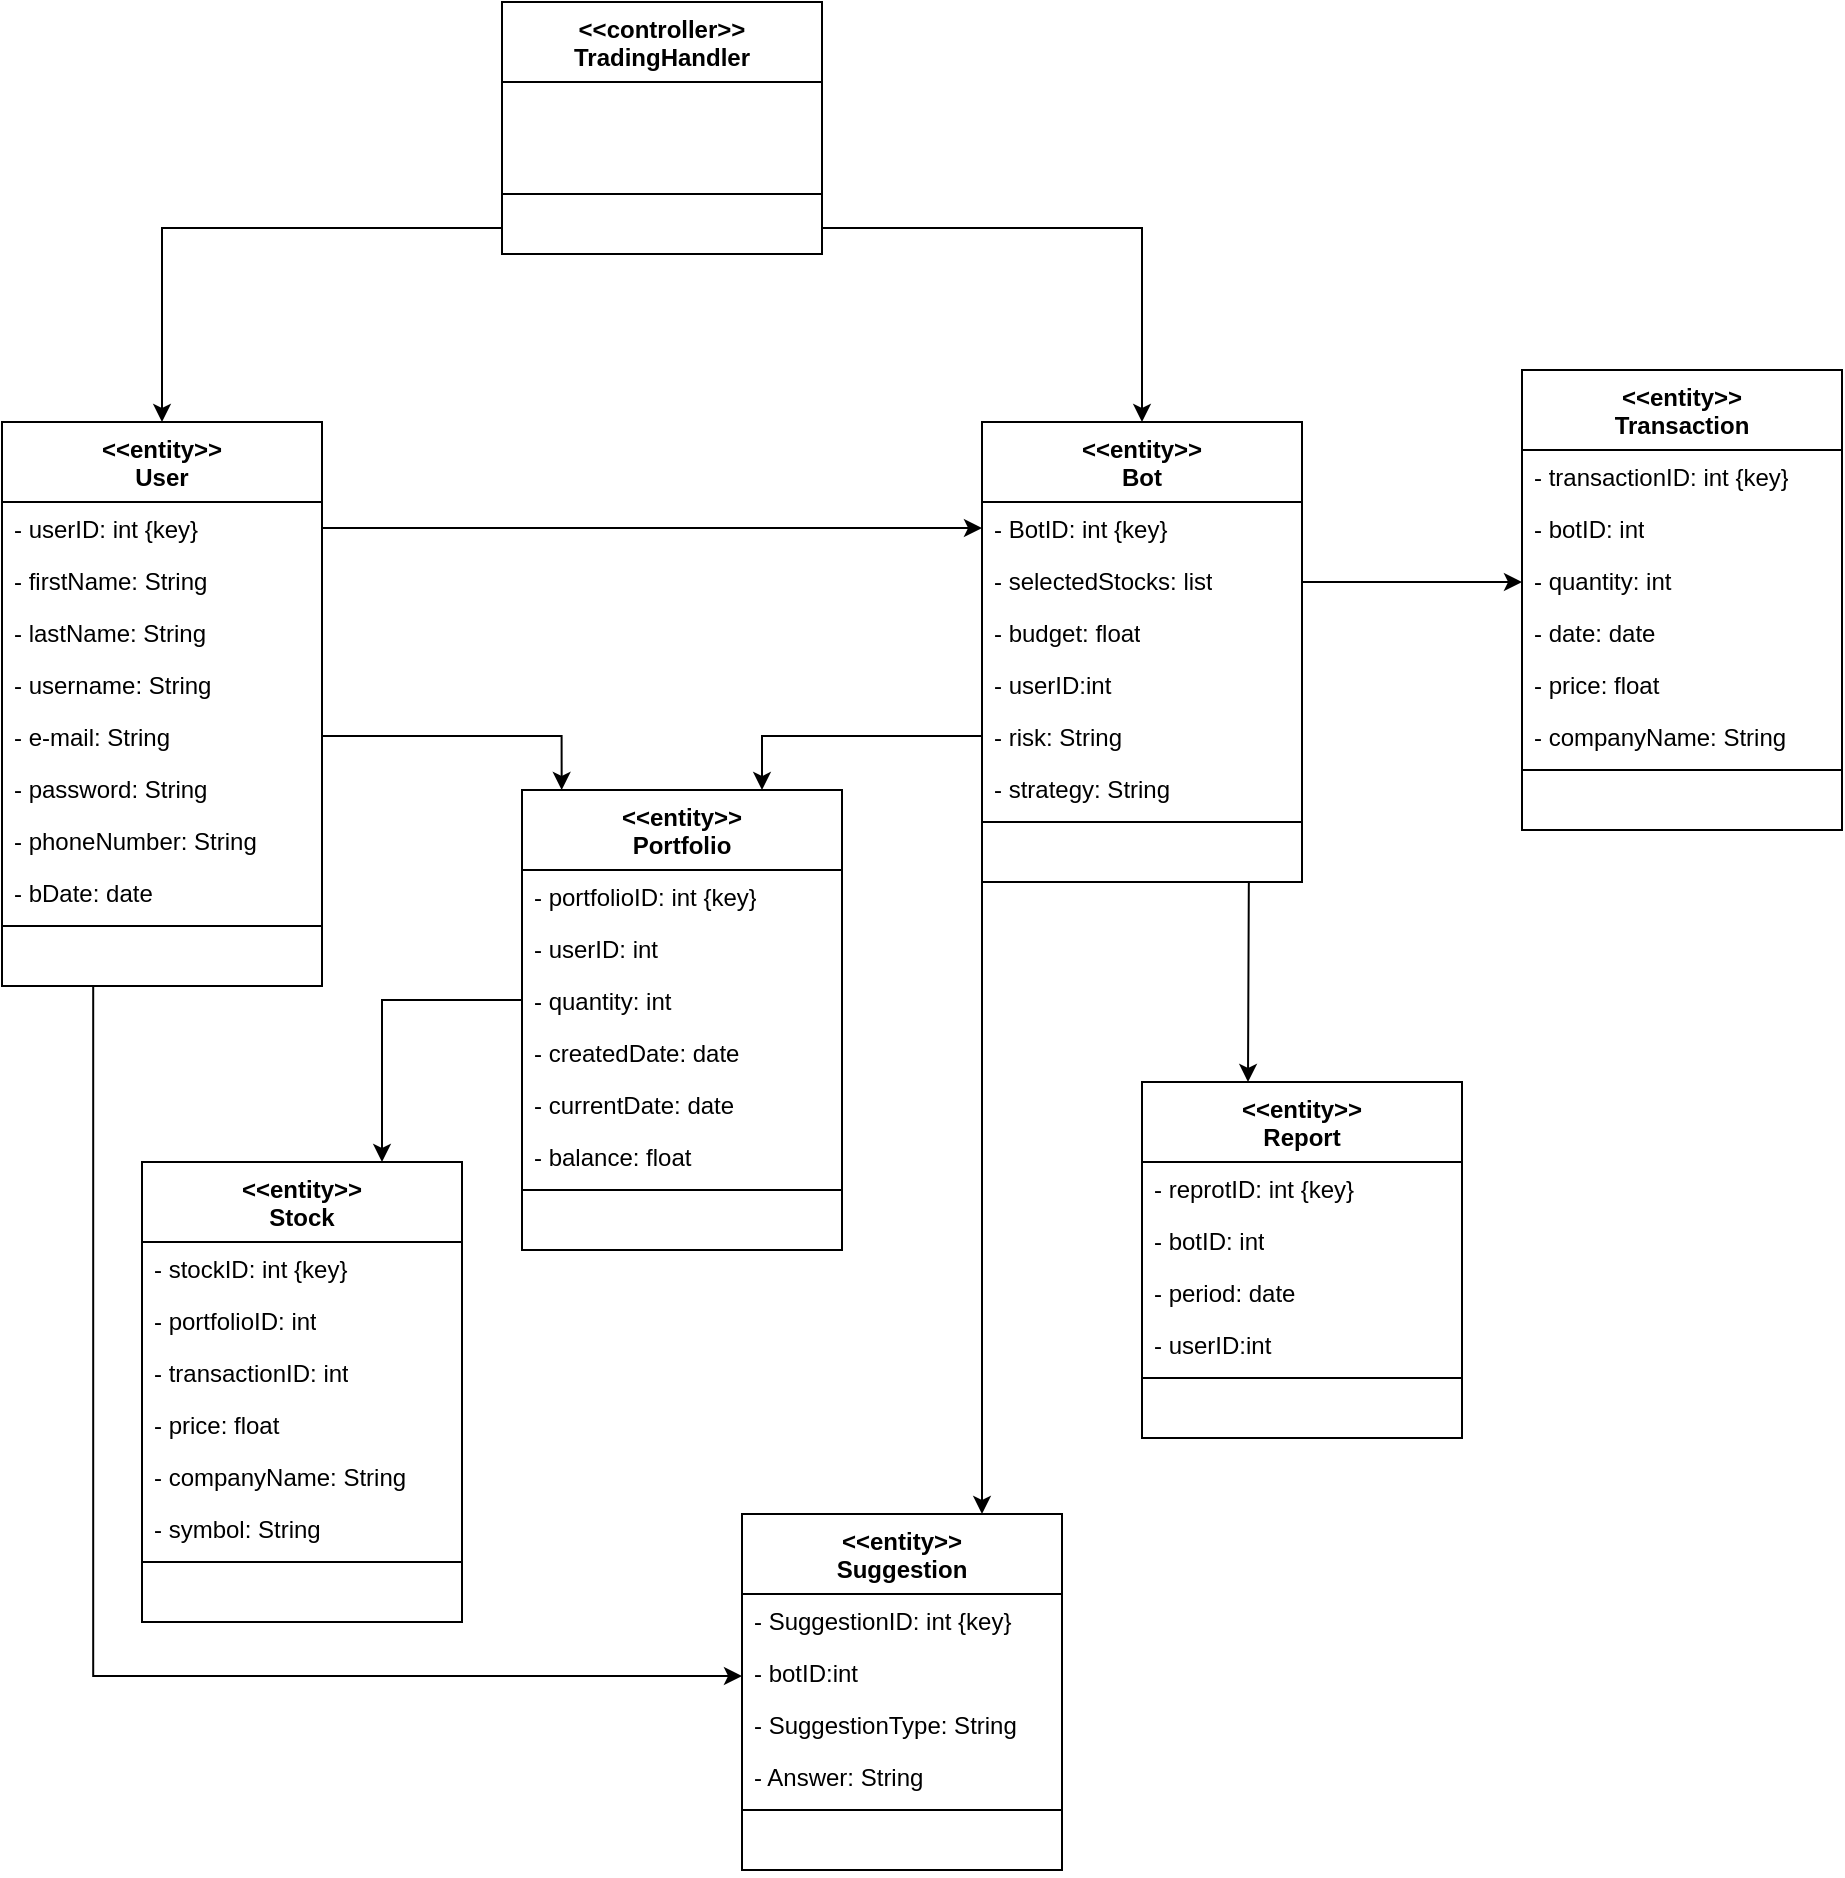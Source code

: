 <mxfile version="24.2.8" type="github">
  <diagram id="C5RBs43oDa-KdzZeNtuy" name="Page-1">
    <mxGraphModel dx="2620" dy="2114" grid="1" gridSize="10" guides="1" tooltips="1" connect="1" arrows="1" fold="1" page="1" pageScale="1" pageWidth="827" pageHeight="1169" math="0" shadow="0">
      <root>
        <mxCell id="WIyWlLk6GJQsqaUBKTNV-0" />
        <mxCell id="WIyWlLk6GJQsqaUBKTNV-1" parent="WIyWlLk6GJQsqaUBKTNV-0" />
        <mxCell id="InbIbc5irDgvsertjLfC-2" value="&lt;div&gt;&amp;lt;&amp;lt;entity&amp;gt;&amp;gt;&lt;/div&gt;&lt;div&gt;User&lt;br&gt;&lt;/div&gt;" style="swimlane;fontStyle=1;align=center;verticalAlign=top;childLayout=stackLayout;horizontal=1;startSize=40;horizontalStack=0;resizeParent=1;resizeParentMax=0;resizeLast=0;collapsible=1;marginBottom=0;whiteSpace=wrap;html=1;" parent="WIyWlLk6GJQsqaUBKTNV-1" vertex="1">
          <mxGeometry x="-250" y="-50" width="160" height="282" as="geometry" />
        </mxCell>
        <mxCell id="InbIbc5irDgvsertjLfC-3" value="- userID: int {key}" style="text;strokeColor=none;fillColor=none;align=left;verticalAlign=top;spacingLeft=4;spacingRight=4;overflow=hidden;rotatable=0;points=[[0,0.5],[1,0.5]];portConstraint=eastwest;whiteSpace=wrap;html=1;" parent="InbIbc5irDgvsertjLfC-2" vertex="1">
          <mxGeometry y="40" width="160" height="26" as="geometry" />
        </mxCell>
        <mxCell id="InbIbc5irDgvsertjLfC-19" value="- firstName: String" style="text;strokeColor=none;fillColor=none;align=left;verticalAlign=top;spacingLeft=4;spacingRight=4;overflow=hidden;rotatable=0;points=[[0,0.5],[1,0.5]];portConstraint=eastwest;whiteSpace=wrap;html=1;" parent="InbIbc5irDgvsertjLfC-2" vertex="1">
          <mxGeometry y="66" width="160" height="26" as="geometry" />
        </mxCell>
        <mxCell id="InbIbc5irDgvsertjLfC-21" value="- lastName: String" style="text;strokeColor=none;fillColor=none;align=left;verticalAlign=top;spacingLeft=4;spacingRight=4;overflow=hidden;rotatable=0;points=[[0,0.5],[1,0.5]];portConstraint=eastwest;whiteSpace=wrap;html=1;" parent="InbIbc5irDgvsertjLfC-2" vertex="1">
          <mxGeometry y="92" width="160" height="26" as="geometry" />
        </mxCell>
        <mxCell id="InbIbc5irDgvsertjLfC-22" value="- username: String" style="text;strokeColor=none;fillColor=none;align=left;verticalAlign=top;spacingLeft=4;spacingRight=4;overflow=hidden;rotatable=0;points=[[0,0.5],[1,0.5]];portConstraint=eastwest;whiteSpace=wrap;html=1;" parent="InbIbc5irDgvsertjLfC-2" vertex="1">
          <mxGeometry y="118" width="160" height="26" as="geometry" />
        </mxCell>
        <mxCell id="InbIbc5irDgvsertjLfC-23" value="- e-mail: String" style="text;strokeColor=none;fillColor=none;align=left;verticalAlign=top;spacingLeft=4;spacingRight=4;overflow=hidden;rotatable=0;points=[[0,0.5],[1,0.5]];portConstraint=eastwest;whiteSpace=wrap;html=1;" parent="InbIbc5irDgvsertjLfC-2" vertex="1">
          <mxGeometry y="144" width="160" height="26" as="geometry" />
        </mxCell>
        <mxCell id="InbIbc5irDgvsertjLfC-24" value="- password: String" style="text;strokeColor=none;fillColor=none;align=left;verticalAlign=top;spacingLeft=4;spacingRight=4;overflow=hidden;rotatable=0;points=[[0,0.5],[1,0.5]];portConstraint=eastwest;whiteSpace=wrap;html=1;" parent="InbIbc5irDgvsertjLfC-2" vertex="1">
          <mxGeometry y="170" width="160" height="26" as="geometry" />
        </mxCell>
        <mxCell id="InbIbc5irDgvsertjLfC-25" value="- phoneNumber: String" style="text;strokeColor=none;fillColor=none;align=left;verticalAlign=top;spacingLeft=4;spacingRight=4;overflow=hidden;rotatable=0;points=[[0,0.5],[1,0.5]];portConstraint=eastwest;whiteSpace=wrap;html=1;" parent="InbIbc5irDgvsertjLfC-2" vertex="1">
          <mxGeometry y="196" width="160" height="26" as="geometry" />
        </mxCell>
        <mxCell id="InbIbc5irDgvsertjLfC-26" value="- bDate: date" style="text;strokeColor=none;fillColor=none;align=left;verticalAlign=top;spacingLeft=4;spacingRight=4;overflow=hidden;rotatable=0;points=[[0,0.5],[1,0.5]];portConstraint=eastwest;whiteSpace=wrap;html=1;" parent="InbIbc5irDgvsertjLfC-2" vertex="1">
          <mxGeometry y="222" width="160" height="26" as="geometry" />
        </mxCell>
        <mxCell id="InbIbc5irDgvsertjLfC-4" value="" style="line;strokeWidth=1;fillColor=none;align=left;verticalAlign=middle;spacingTop=-1;spacingLeft=3;spacingRight=3;rotatable=0;labelPosition=right;points=[];portConstraint=eastwest;strokeColor=inherit;" parent="InbIbc5irDgvsertjLfC-2" vertex="1">
          <mxGeometry y="248" width="160" height="8" as="geometry" />
        </mxCell>
        <mxCell id="InbIbc5irDgvsertjLfC-5" value="&lt;div&gt;&amp;nbsp;&amp;nbsp;&amp;nbsp;&amp;nbsp;&amp;nbsp;&amp;nbsp;&amp;nbsp;&amp;nbsp;&amp;nbsp;&amp;nbsp;&amp;nbsp;&amp;nbsp;&amp;nbsp;&amp;nbsp;&amp;nbsp;&amp;nbsp;&amp;nbsp;&amp;nbsp;&amp;nbsp;&amp;nbsp;&amp;nbsp;&amp;nbsp;&amp;nbsp;&amp;nbsp;&amp;nbsp;&amp;nbsp;&amp;nbsp;&amp;nbsp;&amp;nbsp;&amp;nbsp;&amp;nbsp;&amp;nbsp;&amp;nbsp;&amp;nbsp;&amp;nbsp;&amp;nbsp;&amp;nbsp;&amp;nbsp;&amp;nbsp;&amp;nbsp;&amp;nbsp;&amp;nbsp;&amp;nbsp;&amp;nbsp;&amp;nbsp; &lt;br&gt;&lt;/div&gt;" style="text;strokeColor=none;fillColor=none;align=left;verticalAlign=top;spacingLeft=4;spacingRight=4;overflow=hidden;rotatable=0;points=[[0,0.5],[1,0.5]];portConstraint=eastwest;whiteSpace=wrap;html=1;" parent="InbIbc5irDgvsertjLfC-2" vertex="1">
          <mxGeometry y="256" width="160" height="26" as="geometry" />
        </mxCell>
        <mxCell id="InbIbc5irDgvsertjLfC-27" value="&lt;div&gt;&amp;lt;&amp;lt;entity&amp;gt;&amp;gt;&lt;/div&gt;&lt;div&gt;Portfolio&lt;br&gt;&lt;/div&gt;" style="swimlane;fontStyle=1;align=center;verticalAlign=top;childLayout=stackLayout;horizontal=1;startSize=40;horizontalStack=0;resizeParent=1;resizeParentMax=0;resizeLast=0;collapsible=1;marginBottom=0;whiteSpace=wrap;html=1;" parent="WIyWlLk6GJQsqaUBKTNV-1" vertex="1">
          <mxGeometry x="10" y="134" width="160" height="230" as="geometry" />
        </mxCell>
        <mxCell id="InbIbc5irDgvsertjLfC-28" value="- portfolioID: int {key}" style="text;strokeColor=none;fillColor=none;align=left;verticalAlign=top;spacingLeft=4;spacingRight=4;overflow=hidden;rotatable=0;points=[[0,0.5],[1,0.5]];portConstraint=eastwest;whiteSpace=wrap;html=1;" parent="InbIbc5irDgvsertjLfC-27" vertex="1">
          <mxGeometry y="40" width="160" height="26" as="geometry" />
        </mxCell>
        <mxCell id="InbIbc5irDgvsertjLfC-29" value="- userID: int" style="text;strokeColor=none;fillColor=none;align=left;verticalAlign=top;spacingLeft=4;spacingRight=4;overflow=hidden;rotatable=0;points=[[0,0.5],[1,0.5]];portConstraint=eastwest;whiteSpace=wrap;html=1;" parent="InbIbc5irDgvsertjLfC-27" vertex="1">
          <mxGeometry y="66" width="160" height="26" as="geometry" />
        </mxCell>
        <mxCell id="InbIbc5irDgvsertjLfC-30" value="- quantity: int" style="text;strokeColor=none;fillColor=none;align=left;verticalAlign=top;spacingLeft=4;spacingRight=4;overflow=hidden;rotatable=0;points=[[0,0.5],[1,0.5]];portConstraint=eastwest;whiteSpace=wrap;html=1;" parent="InbIbc5irDgvsertjLfC-27" vertex="1">
          <mxGeometry y="92" width="160" height="26" as="geometry" />
        </mxCell>
        <mxCell id="InbIbc5irDgvsertjLfC-31" value="- createdDate: date" style="text;strokeColor=none;fillColor=none;align=left;verticalAlign=top;spacingLeft=4;spacingRight=4;overflow=hidden;rotatable=0;points=[[0,0.5],[1,0.5]];portConstraint=eastwest;whiteSpace=wrap;html=1;" parent="InbIbc5irDgvsertjLfC-27" vertex="1">
          <mxGeometry y="118" width="160" height="26" as="geometry" />
        </mxCell>
        <mxCell id="InbIbc5irDgvsertjLfC-32" value="- currentDate: date" style="text;strokeColor=none;fillColor=none;align=left;verticalAlign=top;spacingLeft=4;spacingRight=4;overflow=hidden;rotatable=0;points=[[0,0.5],[1,0.5]];portConstraint=eastwest;whiteSpace=wrap;html=1;" parent="InbIbc5irDgvsertjLfC-27" vertex="1">
          <mxGeometry y="144" width="160" height="26" as="geometry" />
        </mxCell>
        <mxCell id="InbIbc5irDgvsertjLfC-33" value="- balance: float" style="text;strokeColor=none;fillColor=none;align=left;verticalAlign=top;spacingLeft=4;spacingRight=4;overflow=hidden;rotatable=0;points=[[0,0.5],[1,0.5]];portConstraint=eastwest;whiteSpace=wrap;html=1;" parent="InbIbc5irDgvsertjLfC-27" vertex="1">
          <mxGeometry y="170" width="160" height="26" as="geometry" />
        </mxCell>
        <mxCell id="InbIbc5irDgvsertjLfC-36" value="" style="line;strokeWidth=1;fillColor=none;align=left;verticalAlign=middle;spacingTop=-1;spacingLeft=3;spacingRight=3;rotatable=0;labelPosition=right;points=[];portConstraint=eastwest;strokeColor=inherit;" parent="InbIbc5irDgvsertjLfC-27" vertex="1">
          <mxGeometry y="196" width="160" height="8" as="geometry" />
        </mxCell>
        <mxCell id="InbIbc5irDgvsertjLfC-37" value="&lt;div&gt;&amp;nbsp;&amp;nbsp;&amp;nbsp;&amp;nbsp;&amp;nbsp;&amp;nbsp;&amp;nbsp;&amp;nbsp;&amp;nbsp;&amp;nbsp;&amp;nbsp;&amp;nbsp;&amp;nbsp;&amp;nbsp;&amp;nbsp;&amp;nbsp;&amp;nbsp;&amp;nbsp;&amp;nbsp;&amp;nbsp;&amp;nbsp;&amp;nbsp;&amp;nbsp;&amp;nbsp;&amp;nbsp;&amp;nbsp;&amp;nbsp;&amp;nbsp;&amp;nbsp;&amp;nbsp;&amp;nbsp;&amp;nbsp;&amp;nbsp;&amp;nbsp;&amp;nbsp;&amp;nbsp;&amp;nbsp;&amp;nbsp;&amp;nbsp;&amp;nbsp;&amp;nbsp;&amp;nbsp;&amp;nbsp;&amp;nbsp;&amp;nbsp; &lt;br&gt;&lt;/div&gt;" style="text;strokeColor=none;fillColor=none;align=left;verticalAlign=top;spacingLeft=4;spacingRight=4;overflow=hidden;rotatable=0;points=[[0,0.5],[1,0.5]];portConstraint=eastwest;whiteSpace=wrap;html=1;" parent="InbIbc5irDgvsertjLfC-27" vertex="1">
          <mxGeometry y="204" width="160" height="26" as="geometry" />
        </mxCell>
        <mxCell id="InbIbc5irDgvsertjLfC-48" style="edgeStyle=orthogonalEdgeStyle;rounded=0;orthogonalLoop=1;jettySize=auto;html=1;exitX=0;exitY=0.5;exitDx=0;exitDy=0;entryX=0.5;entryY=0;entryDx=0;entryDy=0;" parent="WIyWlLk6GJQsqaUBKTNV-1" source="InbIbc5irDgvsertjLfC-46" target="InbIbc5irDgvsertjLfC-2" edge="1">
          <mxGeometry relative="1" as="geometry" />
        </mxCell>
        <mxCell id="InbIbc5irDgvsertjLfC-38" value="&lt;div&gt;&amp;lt;&amp;lt;controller&amp;gt;&amp;gt;&lt;/div&gt;&lt;div&gt;TradingHandler&lt;br&gt;&lt;/div&gt;" style="swimlane;fontStyle=1;align=center;verticalAlign=top;childLayout=stackLayout;horizontal=1;startSize=40;horizontalStack=0;resizeParent=1;resizeParentMax=0;resizeLast=0;collapsible=1;marginBottom=0;whiteSpace=wrap;html=1;" parent="WIyWlLk6GJQsqaUBKTNV-1" vertex="1">
          <mxGeometry y="-260" width="160" height="126" as="geometry" />
        </mxCell>
        <mxCell id="InbIbc5irDgvsertjLfC-39" value="&amp;nbsp;&amp;nbsp;&amp;nbsp;&amp;nbsp;&amp;nbsp;&amp;nbsp;&amp;nbsp;&amp;nbsp;&amp;nbsp;&amp;nbsp;&amp;nbsp;&amp;nbsp;&amp;nbsp;&amp;nbsp;&amp;nbsp;&amp;nbsp;&amp;nbsp;&amp;nbsp;&amp;nbsp;&amp;nbsp;&amp;nbsp;&amp;nbsp;&amp;nbsp;&amp;nbsp;&amp;nbsp;&amp;nbsp;&amp;nbsp;&amp;nbsp;&amp;nbsp;&amp;nbsp;&amp;nbsp;&amp;nbsp;&amp;nbsp;&amp;nbsp;&amp;nbsp;&amp;nbsp;&amp;nbsp;&amp;nbsp;&amp;nbsp;&amp;nbsp;&amp;nbsp;&amp;nbsp;&amp;nbsp;&amp;nbsp; " style="text;strokeColor=none;fillColor=none;align=left;verticalAlign=top;spacingLeft=4;spacingRight=4;overflow=hidden;rotatable=0;points=[[0,0.5],[1,0.5]];portConstraint=eastwest;whiteSpace=wrap;html=1;" parent="InbIbc5irDgvsertjLfC-38" vertex="1">
          <mxGeometry y="40" width="160" height="26" as="geometry" />
        </mxCell>
        <mxCell id="InbIbc5irDgvsertjLfC-40" value="&amp;nbsp;&amp;nbsp;&amp;nbsp;&amp;nbsp;&amp;nbsp;&amp;nbsp;&amp;nbsp;&amp;nbsp;&amp;nbsp;&amp;nbsp;&amp;nbsp;&amp;nbsp;&amp;nbsp;&amp;nbsp;&amp;nbsp;&amp;nbsp;&amp;nbsp;&amp;nbsp;&amp;nbsp;&amp;nbsp;&amp;nbsp;&amp;nbsp;&amp;nbsp;&amp;nbsp;&amp;nbsp;&amp;nbsp;&amp;nbsp;&amp;nbsp;&amp;nbsp;&amp;nbsp;&amp;nbsp;&amp;nbsp;&amp;nbsp;&amp;nbsp;&amp;nbsp;&amp;nbsp;&amp;nbsp;&amp;nbsp;&amp;nbsp;&amp;nbsp;&amp;nbsp;&amp;nbsp;&amp;nbsp;&amp;nbsp; " style="text;strokeColor=none;fillColor=none;align=left;verticalAlign=top;spacingLeft=4;spacingRight=4;overflow=hidden;rotatable=0;points=[[0,0.5],[1,0.5]];portConstraint=eastwest;whiteSpace=wrap;html=1;" parent="InbIbc5irDgvsertjLfC-38" vertex="1">
          <mxGeometry y="66" width="160" height="26" as="geometry" />
        </mxCell>
        <mxCell id="InbIbc5irDgvsertjLfC-45" value="" style="line;strokeWidth=1;fillColor=none;align=left;verticalAlign=middle;spacingTop=-1;spacingLeft=3;spacingRight=3;rotatable=0;labelPosition=right;points=[];portConstraint=eastwest;strokeColor=inherit;" parent="InbIbc5irDgvsertjLfC-38" vertex="1">
          <mxGeometry y="92" width="160" height="8" as="geometry" />
        </mxCell>
        <mxCell id="InbIbc5irDgvsertjLfC-46" value="&lt;div&gt;&amp;nbsp;&amp;nbsp;&amp;nbsp;&amp;nbsp;&amp;nbsp;&amp;nbsp;&amp;nbsp;&amp;nbsp;&amp;nbsp;&amp;nbsp;&amp;nbsp;&amp;nbsp;&amp;nbsp;&amp;nbsp;&amp;nbsp;&amp;nbsp;&amp;nbsp;&amp;nbsp;&amp;nbsp;&amp;nbsp;&amp;nbsp;&amp;nbsp;&amp;nbsp;&amp;nbsp;&amp;nbsp;&amp;nbsp;&amp;nbsp;&amp;nbsp;&amp;nbsp;&amp;nbsp;&amp;nbsp;&amp;nbsp;&amp;nbsp;&amp;nbsp;&amp;nbsp;&amp;nbsp;&amp;nbsp;&amp;nbsp;&amp;nbsp;&amp;nbsp;&amp;nbsp;&amp;nbsp;&amp;nbsp;&amp;nbsp;&amp;nbsp; &lt;br&gt;&lt;/div&gt;" style="text;strokeColor=none;fillColor=none;align=left;verticalAlign=top;spacingLeft=4;spacingRight=4;overflow=hidden;rotatable=0;points=[[0,0.5],[1,0.5]];portConstraint=eastwest;whiteSpace=wrap;html=1;" parent="InbIbc5irDgvsertjLfC-38" vertex="1">
          <mxGeometry y="100" width="160" height="26" as="geometry" />
        </mxCell>
        <mxCell id="InbIbc5irDgvsertjLfC-49" style="edgeStyle=orthogonalEdgeStyle;rounded=0;orthogonalLoop=1;jettySize=auto;html=1;exitX=1;exitY=0.5;exitDx=0;exitDy=0;" parent="WIyWlLk6GJQsqaUBKTNV-1" source="DOT3zoR0ABG8qgy_lBW_-21" edge="1">
          <mxGeometry relative="1" as="geometry">
            <mxPoint x="510" y="30" as="targetPoint" />
            <Array as="points">
              <mxPoint x="400" y="30" />
              <mxPoint x="510" y="30" />
            </Array>
            <mxPoint x="430" y="60" as="sourcePoint" />
          </mxGeometry>
        </mxCell>
        <mxCell id="InbIbc5irDgvsertjLfC-50" value="&lt;div&gt;&amp;lt;&amp;lt;entity&amp;gt;&amp;gt;&lt;/div&gt;&lt;div&gt;Stock&lt;br&gt;&lt;/div&gt;" style="swimlane;fontStyle=1;align=center;verticalAlign=top;childLayout=stackLayout;horizontal=1;startSize=40;horizontalStack=0;resizeParent=1;resizeParentMax=0;resizeLast=0;collapsible=1;marginBottom=0;whiteSpace=wrap;html=1;" parent="WIyWlLk6GJQsqaUBKTNV-1" vertex="1">
          <mxGeometry x="-180" y="320" width="160" height="230" as="geometry" />
        </mxCell>
        <mxCell id="InbIbc5irDgvsertjLfC-51" value="- stockID: int {key}" style="text;strokeColor=none;fillColor=none;align=left;verticalAlign=top;spacingLeft=4;spacingRight=4;overflow=hidden;rotatable=0;points=[[0,0.5],[1,0.5]];portConstraint=eastwest;whiteSpace=wrap;html=1;" parent="InbIbc5irDgvsertjLfC-50" vertex="1">
          <mxGeometry y="40" width="160" height="26" as="geometry" />
        </mxCell>
        <mxCell id="InbIbc5irDgvsertjLfC-52" value="- portfolioID: int" style="text;strokeColor=none;fillColor=none;align=left;verticalAlign=top;spacingLeft=4;spacingRight=4;overflow=hidden;rotatable=0;points=[[0,0.5],[1,0.5]];portConstraint=eastwest;whiteSpace=wrap;html=1;" parent="InbIbc5irDgvsertjLfC-50" vertex="1">
          <mxGeometry y="66" width="160" height="26" as="geometry" />
        </mxCell>
        <mxCell id="faTel6HrcUcP-Z2cJTkW-0" value="- transactionID: int" style="text;strokeColor=none;fillColor=none;align=left;verticalAlign=top;spacingLeft=4;spacingRight=4;overflow=hidden;rotatable=0;points=[[0,0.5],[1,0.5]];portConstraint=eastwest;whiteSpace=wrap;html=1;" parent="InbIbc5irDgvsertjLfC-50" vertex="1">
          <mxGeometry y="92" width="160" height="26" as="geometry" />
        </mxCell>
        <mxCell id="InbIbc5irDgvsertjLfC-53" value="- price: float" style="text;strokeColor=none;fillColor=none;align=left;verticalAlign=top;spacingLeft=4;spacingRight=4;overflow=hidden;rotatable=0;points=[[0,0.5],[1,0.5]];portConstraint=eastwest;whiteSpace=wrap;html=1;" parent="InbIbc5irDgvsertjLfC-50" vertex="1">
          <mxGeometry y="118" width="160" height="26" as="geometry" />
        </mxCell>
        <mxCell id="InbIbc5irDgvsertjLfC-54" value="- companyName: String" style="text;strokeColor=none;fillColor=none;align=left;verticalAlign=top;spacingLeft=4;spacingRight=4;overflow=hidden;rotatable=0;points=[[0,0.5],[1,0.5]];portConstraint=eastwest;whiteSpace=wrap;html=1;" parent="InbIbc5irDgvsertjLfC-50" vertex="1">
          <mxGeometry y="144" width="160" height="26" as="geometry" />
        </mxCell>
        <mxCell id="InbIbc5irDgvsertjLfC-55" value="- symbol: String" style="text;strokeColor=none;fillColor=none;align=left;verticalAlign=top;spacingLeft=4;spacingRight=4;overflow=hidden;rotatable=0;points=[[0,0.5],[1,0.5]];portConstraint=eastwest;whiteSpace=wrap;html=1;" parent="InbIbc5irDgvsertjLfC-50" vertex="1">
          <mxGeometry y="170" width="160" height="26" as="geometry" />
        </mxCell>
        <mxCell id="InbIbc5irDgvsertjLfC-57" value="" style="line;strokeWidth=1;fillColor=none;align=left;verticalAlign=middle;spacingTop=-1;spacingLeft=3;spacingRight=3;rotatable=0;labelPosition=right;points=[];portConstraint=eastwest;strokeColor=inherit;" parent="InbIbc5irDgvsertjLfC-50" vertex="1">
          <mxGeometry y="196" width="160" height="8" as="geometry" />
        </mxCell>
        <mxCell id="InbIbc5irDgvsertjLfC-58" value="&lt;div&gt;&amp;nbsp;&amp;nbsp;&amp;nbsp;&amp;nbsp;&amp;nbsp;&amp;nbsp;&amp;nbsp;&amp;nbsp;&amp;nbsp;&amp;nbsp;&amp;nbsp;&amp;nbsp;&amp;nbsp;&amp;nbsp;&amp;nbsp;&amp;nbsp;&amp;nbsp;&amp;nbsp;&amp;nbsp;&amp;nbsp;&amp;nbsp;&amp;nbsp;&amp;nbsp;&amp;nbsp;&amp;nbsp;&amp;nbsp;&amp;nbsp;&amp;nbsp;&amp;nbsp;&amp;nbsp;&amp;nbsp;&amp;nbsp;&amp;nbsp;&amp;nbsp;&amp;nbsp;&amp;nbsp;&amp;nbsp;&amp;nbsp;&amp;nbsp;&amp;nbsp;&amp;nbsp;&amp;nbsp;&amp;nbsp;&amp;nbsp;&amp;nbsp; &lt;br&gt;&lt;/div&gt;" style="text;strokeColor=none;fillColor=none;align=left;verticalAlign=top;spacingLeft=4;spacingRight=4;overflow=hidden;rotatable=0;points=[[0,0.5],[1,0.5]];portConstraint=eastwest;whiteSpace=wrap;html=1;" parent="InbIbc5irDgvsertjLfC-50" vertex="1">
          <mxGeometry y="204" width="160" height="26" as="geometry" />
        </mxCell>
        <mxCell id="InbIbc5irDgvsertjLfC-60" value="&lt;div&gt;&amp;lt;&amp;lt;entity&amp;gt;&amp;gt;&lt;/div&gt;&lt;div&gt;Transaction&lt;br&gt;&lt;/div&gt;" style="swimlane;fontStyle=1;align=center;verticalAlign=top;childLayout=stackLayout;horizontal=1;startSize=40;horizontalStack=0;resizeParent=1;resizeParentMax=0;resizeLast=0;collapsible=1;marginBottom=0;whiteSpace=wrap;html=1;" parent="WIyWlLk6GJQsqaUBKTNV-1" vertex="1">
          <mxGeometry x="510" y="-76" width="160" height="230" as="geometry" />
        </mxCell>
        <mxCell id="InbIbc5irDgvsertjLfC-61" value="- transactionID: int {key}" style="text;strokeColor=none;fillColor=none;align=left;verticalAlign=top;spacingLeft=4;spacingRight=4;overflow=hidden;rotatable=0;points=[[0,0.5],[1,0.5]];portConstraint=eastwest;whiteSpace=wrap;html=1;" parent="InbIbc5irDgvsertjLfC-60" vertex="1">
          <mxGeometry y="40" width="160" height="26" as="geometry" />
        </mxCell>
        <mxCell id="InbIbc5irDgvsertjLfC-62" value="- botID: int" style="text;strokeColor=none;fillColor=none;align=left;verticalAlign=top;spacingLeft=4;spacingRight=4;overflow=hidden;rotatable=0;points=[[0,0.5],[1,0.5]];portConstraint=eastwest;whiteSpace=wrap;html=1;" parent="InbIbc5irDgvsertjLfC-60" vertex="1">
          <mxGeometry y="66" width="160" height="26" as="geometry" />
        </mxCell>
        <mxCell id="InbIbc5irDgvsertjLfC-74" value="- quantity: int" style="text;strokeColor=none;fillColor=none;align=left;verticalAlign=top;spacingLeft=4;spacingRight=4;overflow=hidden;rotatable=0;points=[[0,0.5],[1,0.5]];portConstraint=eastwest;whiteSpace=wrap;html=1;" parent="InbIbc5irDgvsertjLfC-60" vertex="1">
          <mxGeometry y="92" width="160" height="26" as="geometry" />
        </mxCell>
        <mxCell id="InbIbc5irDgvsertjLfC-72" value="- date: date" style="text;strokeColor=none;fillColor=none;align=left;verticalAlign=top;spacingLeft=4;spacingRight=4;overflow=hidden;rotatable=0;points=[[0,0.5],[1,0.5]];portConstraint=eastwest;whiteSpace=wrap;html=1;" parent="InbIbc5irDgvsertjLfC-60" vertex="1">
          <mxGeometry y="118" width="160" height="26" as="geometry" />
        </mxCell>
        <mxCell id="InbIbc5irDgvsertjLfC-73" value="- price: float" style="text;strokeColor=none;fillColor=none;align=left;verticalAlign=top;spacingLeft=4;spacingRight=4;overflow=hidden;rotatable=0;points=[[0,0.5],[1,0.5]];portConstraint=eastwest;whiteSpace=wrap;html=1;" parent="InbIbc5irDgvsertjLfC-60" vertex="1">
          <mxGeometry y="144" width="160" height="26" as="geometry" />
        </mxCell>
        <mxCell id="InbIbc5irDgvsertjLfC-66" value="- companyName: String" style="text;strokeColor=none;fillColor=none;align=left;verticalAlign=top;spacingLeft=4;spacingRight=4;overflow=hidden;rotatable=0;points=[[0,0.5],[1,0.5]];portConstraint=eastwest;whiteSpace=wrap;html=1;" parent="InbIbc5irDgvsertjLfC-60" vertex="1">
          <mxGeometry y="170" width="160" height="26" as="geometry" />
        </mxCell>
        <mxCell id="InbIbc5irDgvsertjLfC-67" value="" style="line;strokeWidth=1;fillColor=none;align=left;verticalAlign=middle;spacingTop=-1;spacingLeft=3;spacingRight=3;rotatable=0;labelPosition=right;points=[];portConstraint=eastwest;strokeColor=inherit;" parent="InbIbc5irDgvsertjLfC-60" vertex="1">
          <mxGeometry y="196" width="160" height="8" as="geometry" />
        </mxCell>
        <mxCell id="InbIbc5irDgvsertjLfC-68" value="&lt;div&gt;&amp;nbsp;&amp;nbsp;&amp;nbsp;&amp;nbsp;&amp;nbsp;&amp;nbsp;&amp;nbsp;&amp;nbsp;&amp;nbsp;&amp;nbsp;&amp;nbsp;&amp;nbsp;&amp;nbsp;&amp;nbsp;&amp;nbsp;&amp;nbsp;&amp;nbsp;&amp;nbsp;&amp;nbsp;&amp;nbsp;&amp;nbsp;&amp;nbsp;&amp;nbsp;&amp;nbsp;&amp;nbsp;&amp;nbsp;&amp;nbsp;&amp;nbsp;&amp;nbsp;&amp;nbsp;&amp;nbsp;&amp;nbsp;&amp;nbsp;&amp;nbsp;&amp;nbsp;&amp;nbsp;&amp;nbsp;&amp;nbsp;&amp;nbsp;&amp;nbsp;&amp;nbsp;&amp;nbsp;&amp;nbsp;&amp;nbsp;&amp;nbsp; &lt;br&gt;&lt;/div&gt;" style="text;strokeColor=none;fillColor=none;align=left;verticalAlign=top;spacingLeft=4;spacingRight=4;overflow=hidden;rotatable=0;points=[[0,0.5],[1,0.5]];portConstraint=eastwest;whiteSpace=wrap;html=1;" parent="InbIbc5irDgvsertjLfC-60" vertex="1">
          <mxGeometry y="204" width="160" height="26" as="geometry" />
        </mxCell>
        <mxCell id="DOT3zoR0ABG8qgy_lBW_-0" value="&lt;div&gt;&amp;lt;&amp;lt;entity&amp;gt;&amp;gt;&lt;/div&gt;&lt;div&gt;Suggestion&lt;br&gt;&lt;/div&gt;" style="swimlane;fontStyle=1;align=center;verticalAlign=top;childLayout=stackLayout;horizontal=1;startSize=40;horizontalStack=0;resizeParent=1;resizeParentMax=0;resizeLast=0;collapsible=1;marginBottom=0;whiteSpace=wrap;html=1;" parent="WIyWlLk6GJQsqaUBKTNV-1" vertex="1">
          <mxGeometry x="120" y="496" width="160" height="178" as="geometry" />
        </mxCell>
        <mxCell id="DOT3zoR0ABG8qgy_lBW_-1" value="- SuggestionID: int {key}" style="text;strokeColor=none;fillColor=none;align=left;verticalAlign=top;spacingLeft=4;spacingRight=4;overflow=hidden;rotatable=0;points=[[0,0.5],[1,0.5]];portConstraint=eastwest;whiteSpace=wrap;html=1;" parent="DOT3zoR0ABG8qgy_lBW_-0" vertex="1">
          <mxGeometry y="40" width="160" height="26" as="geometry" />
        </mxCell>
        <mxCell id="DOT3zoR0ABG8qgy_lBW_-2" value="- botID:int" style="text;strokeColor=none;fillColor=none;align=left;verticalAlign=top;spacingLeft=4;spacingRight=4;overflow=hidden;rotatable=0;points=[[0,0.5],[1,0.5]];portConstraint=eastwest;whiteSpace=wrap;html=1;" parent="DOT3zoR0ABG8qgy_lBW_-0" vertex="1">
          <mxGeometry y="66" width="160" height="26" as="geometry" />
        </mxCell>
        <mxCell id="DOT3zoR0ABG8qgy_lBW_-3" value="- SuggestionType: String" style="text;strokeColor=none;fillColor=none;align=left;verticalAlign=top;spacingLeft=4;spacingRight=4;overflow=hidden;rotatable=0;points=[[0,0.5],[1,0.5]];portConstraint=eastwest;whiteSpace=wrap;html=1;" parent="DOT3zoR0ABG8qgy_lBW_-0" vertex="1">
          <mxGeometry y="92" width="160" height="26" as="geometry" />
        </mxCell>
        <mxCell id="DOT3zoR0ABG8qgy_lBW_-4" value="- Answer: String" style="text;strokeColor=none;fillColor=none;align=left;verticalAlign=top;spacingLeft=4;spacingRight=4;overflow=hidden;rotatable=0;points=[[0,0.5],[1,0.5]];portConstraint=eastwest;whiteSpace=wrap;html=1;" parent="DOT3zoR0ABG8qgy_lBW_-0" vertex="1">
          <mxGeometry y="118" width="160" height="26" as="geometry" />
        </mxCell>
        <mxCell id="DOT3zoR0ABG8qgy_lBW_-9" value="" style="line;strokeWidth=1;fillColor=none;align=left;verticalAlign=middle;spacingTop=-1;spacingLeft=3;spacingRight=3;rotatable=0;labelPosition=right;points=[];portConstraint=eastwest;strokeColor=inherit;" parent="DOT3zoR0ABG8qgy_lBW_-0" vertex="1">
          <mxGeometry y="144" width="160" height="8" as="geometry" />
        </mxCell>
        <mxCell id="DOT3zoR0ABG8qgy_lBW_-10" value="&lt;div&gt;&amp;nbsp;&amp;nbsp;&amp;nbsp;&amp;nbsp;&amp;nbsp;&amp;nbsp;&amp;nbsp;&amp;nbsp;&amp;nbsp;&amp;nbsp;&amp;nbsp;&amp;nbsp;&amp;nbsp;&amp;nbsp;&amp;nbsp;&amp;nbsp;&amp;nbsp;&amp;nbsp;&amp;nbsp;&amp;nbsp;&amp;nbsp;&amp;nbsp;&amp;nbsp;&amp;nbsp;&amp;nbsp;&amp;nbsp;&amp;nbsp;&amp;nbsp;&amp;nbsp;&amp;nbsp;&amp;nbsp;&amp;nbsp;&amp;nbsp;&amp;nbsp;&amp;nbsp;&amp;nbsp;&amp;nbsp;&amp;nbsp;&amp;nbsp;&amp;nbsp;&amp;nbsp;&amp;nbsp;&amp;nbsp;&amp;nbsp;&amp;nbsp; &lt;br&gt;&lt;/div&gt;" style="text;strokeColor=none;fillColor=none;align=left;verticalAlign=top;spacingLeft=4;spacingRight=4;overflow=hidden;rotatable=0;points=[[0,0.5],[1,0.5]];portConstraint=eastwest;whiteSpace=wrap;html=1;" parent="DOT3zoR0ABG8qgy_lBW_-0" vertex="1">
          <mxGeometry y="152" width="160" height="26" as="geometry" />
        </mxCell>
        <mxCell id="DOT3zoR0ABG8qgy_lBW_-11" value="" style="endArrow=classic;html=1;rounded=0;edgeStyle=orthogonalEdgeStyle;exitX=0.285;exitY=0.983;exitDx=0;exitDy=0;exitPerimeter=0;" parent="WIyWlLk6GJQsqaUBKTNV-1" source="InbIbc5irDgvsertjLfC-5" target="DOT3zoR0ABG8qgy_lBW_-2" edge="1">
          <mxGeometry width="50" height="50" relative="1" as="geometry">
            <mxPoint x="-120" y="200" as="sourcePoint" />
            <mxPoint x="80" y="570" as="targetPoint" />
            <Array as="points">
              <mxPoint x="-204" y="577" />
            </Array>
          </mxGeometry>
        </mxCell>
        <mxCell id="DOT3zoR0ABG8qgy_lBW_-13" value="&lt;div&gt;&amp;lt;&amp;lt;entity&amp;gt;&amp;gt;&lt;/div&gt;&lt;div&gt;Bot&lt;br&gt;&lt;/div&gt;" style="swimlane;fontStyle=1;align=center;verticalAlign=top;childLayout=stackLayout;horizontal=1;startSize=40;horizontalStack=0;resizeParent=1;resizeParentMax=0;resizeLast=0;collapsible=1;marginBottom=0;whiteSpace=wrap;html=1;" parent="WIyWlLk6GJQsqaUBKTNV-1" vertex="1">
          <mxGeometry x="240" y="-50" width="160" height="230" as="geometry" />
        </mxCell>
        <mxCell id="DOT3zoR0ABG8qgy_lBW_-14" value="- BotID: int {key}" style="text;strokeColor=none;fillColor=none;align=left;verticalAlign=top;spacingLeft=4;spacingRight=4;overflow=hidden;rotatable=0;points=[[0,0.5],[1,0.5]];portConstraint=eastwest;whiteSpace=wrap;html=1;" parent="DOT3zoR0ABG8qgy_lBW_-13" vertex="1">
          <mxGeometry y="40" width="160" height="26" as="geometry" />
        </mxCell>
        <mxCell id="DOT3zoR0ABG8qgy_lBW_-21" value="- selectedStocks: list" style="text;strokeColor=none;fillColor=none;align=left;verticalAlign=top;spacingLeft=4;spacingRight=4;overflow=hidden;rotatable=0;points=[[0,0.5],[1,0.5]];portConstraint=eastwest;whiteSpace=wrap;html=1;" parent="DOT3zoR0ABG8qgy_lBW_-13" vertex="1">
          <mxGeometry y="66" width="160" height="26" as="geometry" />
        </mxCell>
        <mxCell id="DOT3zoR0ABG8qgy_lBW_-22" value="- budget: float" style="text;strokeColor=none;fillColor=none;align=left;verticalAlign=top;spacingLeft=4;spacingRight=4;overflow=hidden;rotatable=0;points=[[0,0.5],[1,0.5]];portConstraint=eastwest;whiteSpace=wrap;html=1;" parent="DOT3zoR0ABG8qgy_lBW_-13" vertex="1">
          <mxGeometry y="92" width="160" height="26" as="geometry" />
        </mxCell>
        <mxCell id="DOT3zoR0ABG8qgy_lBW_-15" value="- userID:int" style="text;strokeColor=none;fillColor=none;align=left;verticalAlign=top;spacingLeft=4;spacingRight=4;overflow=hidden;rotatable=0;points=[[0,0.5],[1,0.5]];portConstraint=eastwest;whiteSpace=wrap;html=1;" parent="DOT3zoR0ABG8qgy_lBW_-13" vertex="1">
          <mxGeometry y="118" width="160" height="26" as="geometry" />
        </mxCell>
        <mxCell id="DOT3zoR0ABG8qgy_lBW_-16" value="- risk: String" style="text;strokeColor=none;fillColor=none;align=left;verticalAlign=top;spacingLeft=4;spacingRight=4;overflow=hidden;rotatable=0;points=[[0,0.5],[1,0.5]];portConstraint=eastwest;whiteSpace=wrap;html=1;" parent="DOT3zoR0ABG8qgy_lBW_-13" vertex="1">
          <mxGeometry y="144" width="160" height="26" as="geometry" />
        </mxCell>
        <mxCell id="DOT3zoR0ABG8qgy_lBW_-17" value="- strategy: String" style="text;strokeColor=none;fillColor=none;align=left;verticalAlign=top;spacingLeft=4;spacingRight=4;overflow=hidden;rotatable=0;points=[[0,0.5],[1,0.5]];portConstraint=eastwest;whiteSpace=wrap;html=1;" parent="DOT3zoR0ABG8qgy_lBW_-13" vertex="1">
          <mxGeometry y="170" width="160" height="26" as="geometry" />
        </mxCell>
        <mxCell id="DOT3zoR0ABG8qgy_lBW_-18" value="" style="line;strokeWidth=1;fillColor=none;align=left;verticalAlign=middle;spacingTop=-1;spacingLeft=3;spacingRight=3;rotatable=0;labelPosition=right;points=[];portConstraint=eastwest;strokeColor=inherit;" parent="DOT3zoR0ABG8qgy_lBW_-13" vertex="1">
          <mxGeometry y="196" width="160" height="8" as="geometry" />
        </mxCell>
        <mxCell id="DOT3zoR0ABG8qgy_lBW_-19" value="&lt;div&gt;&amp;nbsp;&amp;nbsp;&amp;nbsp;&amp;nbsp;&amp;nbsp;&amp;nbsp;&amp;nbsp;&amp;nbsp;&amp;nbsp;&amp;nbsp;&amp;nbsp;&amp;nbsp;&amp;nbsp;&amp;nbsp;&amp;nbsp;&amp;nbsp;&amp;nbsp;&amp;nbsp;&amp;nbsp;&amp;nbsp;&amp;nbsp;&amp;nbsp;&amp;nbsp;&amp;nbsp;&amp;nbsp;&amp;nbsp;&amp;nbsp;&amp;nbsp;&amp;nbsp;&amp;nbsp;&amp;nbsp;&amp;nbsp;&amp;nbsp;&amp;nbsp;&amp;nbsp;&amp;nbsp;&amp;nbsp;&amp;nbsp;&amp;nbsp;&amp;nbsp;&amp;nbsp;&amp;nbsp;&amp;nbsp;&amp;nbsp;&amp;nbsp; &lt;br&gt;&lt;/div&gt;" style="text;strokeColor=none;fillColor=none;align=left;verticalAlign=top;spacingLeft=4;spacingRight=4;overflow=hidden;rotatable=0;points=[[0,0.5],[1,0.5]];portConstraint=eastwest;whiteSpace=wrap;html=1;" parent="DOT3zoR0ABG8qgy_lBW_-13" vertex="1">
          <mxGeometry y="204" width="160" height="26" as="geometry" />
        </mxCell>
        <mxCell id="DOT3zoR0ABG8qgy_lBW_-23" style="edgeStyle=orthogonalEdgeStyle;rounded=0;orthogonalLoop=1;jettySize=auto;html=1;exitX=1;exitY=0.5;exitDx=0;exitDy=0;entryX=0.5;entryY=0;entryDx=0;entryDy=0;" parent="WIyWlLk6GJQsqaUBKTNV-1" source="InbIbc5irDgvsertjLfC-46" target="DOT3zoR0ABG8qgy_lBW_-13" edge="1">
          <mxGeometry relative="1" as="geometry" />
        </mxCell>
        <mxCell id="DOT3zoR0ABG8qgy_lBW_-24" value="" style="endArrow=classic;html=1;rounded=0;exitX=1;exitY=0.5;exitDx=0;exitDy=0;edgeStyle=orthogonalEdgeStyle;entryX=0.124;entryY=0;entryDx=0;entryDy=0;entryPerimeter=0;" parent="WIyWlLk6GJQsqaUBKTNV-1" source="InbIbc5irDgvsertjLfC-23" target="InbIbc5irDgvsertjLfC-27" edge="1">
          <mxGeometry width="50" height="50" relative="1" as="geometry">
            <mxPoint x="30" y="300" as="sourcePoint" />
            <mxPoint x="150" y="250" as="targetPoint" />
            <Array as="points" />
          </mxGeometry>
        </mxCell>
        <mxCell id="DOT3zoR0ABG8qgy_lBW_-25" value="" style="endArrow=classic;html=1;rounded=0;edgeStyle=orthogonalEdgeStyle;exitX=0;exitY=0.5;exitDx=0;exitDy=0;entryX=0.75;entryY=0;entryDx=0;entryDy=0;" parent="WIyWlLk6GJQsqaUBKTNV-1" edge="1" target="InbIbc5irDgvsertjLfC-27" source="DOT3zoR0ABG8qgy_lBW_-16">
          <mxGeometry width="50" height="50" relative="1" as="geometry">
            <mxPoint x="250" y="180" as="sourcePoint" />
            <mxPoint x="250" y="260" as="targetPoint" />
            <Array as="points">
              <mxPoint x="130" y="107" />
            </Array>
          </mxGeometry>
        </mxCell>
        <mxCell id="DOT3zoR0ABG8qgy_lBW_-27" value="&lt;div&gt;&amp;lt;&amp;lt;entity&amp;gt;&amp;gt;&lt;/div&gt;&lt;div&gt;Report&lt;br&gt;&lt;/div&gt;" style="swimlane;fontStyle=1;align=center;verticalAlign=top;childLayout=stackLayout;horizontal=1;startSize=40;horizontalStack=0;resizeParent=1;resizeParentMax=0;resizeLast=0;collapsible=1;marginBottom=0;whiteSpace=wrap;html=1;" parent="WIyWlLk6GJQsqaUBKTNV-1" vertex="1">
          <mxGeometry x="320" y="280" width="160" height="178" as="geometry" />
        </mxCell>
        <mxCell id="DOT3zoR0ABG8qgy_lBW_-28" value="- reprotID: int {key}" style="text;strokeColor=none;fillColor=none;align=left;verticalAlign=top;spacingLeft=4;spacingRight=4;overflow=hidden;rotatable=0;points=[[0,0.5],[1,0.5]];portConstraint=eastwest;whiteSpace=wrap;html=1;" parent="DOT3zoR0ABG8qgy_lBW_-27" vertex="1">
          <mxGeometry y="40" width="160" height="26" as="geometry" />
        </mxCell>
        <mxCell id="DOT3zoR0ABG8qgy_lBW_-29" value="- botID: int" style="text;strokeColor=none;fillColor=none;align=left;verticalAlign=top;spacingLeft=4;spacingRight=4;overflow=hidden;rotatable=0;points=[[0,0.5],[1,0.5]];portConstraint=eastwest;whiteSpace=wrap;html=1;" parent="DOT3zoR0ABG8qgy_lBW_-27" vertex="1">
          <mxGeometry y="66" width="160" height="26" as="geometry" />
        </mxCell>
        <mxCell id="DOT3zoR0ABG8qgy_lBW_-30" value="- period: date" style="text;strokeColor=none;fillColor=none;align=left;verticalAlign=top;spacingLeft=4;spacingRight=4;overflow=hidden;rotatable=0;points=[[0,0.5],[1,0.5]];portConstraint=eastwest;whiteSpace=wrap;html=1;" parent="DOT3zoR0ABG8qgy_lBW_-27" vertex="1">
          <mxGeometry y="92" width="160" height="26" as="geometry" />
        </mxCell>
        <mxCell id="DOT3zoR0ABG8qgy_lBW_-31" value="- userID:int" style="text;strokeColor=none;fillColor=none;align=left;verticalAlign=top;spacingLeft=4;spacingRight=4;overflow=hidden;rotatable=0;points=[[0,0.5],[1,0.5]];portConstraint=eastwest;whiteSpace=wrap;html=1;" parent="DOT3zoR0ABG8qgy_lBW_-27" vertex="1">
          <mxGeometry y="118" width="160" height="26" as="geometry" />
        </mxCell>
        <mxCell id="DOT3zoR0ABG8qgy_lBW_-34" value="" style="line;strokeWidth=1;fillColor=none;align=left;verticalAlign=middle;spacingTop=-1;spacingLeft=3;spacingRight=3;rotatable=0;labelPosition=right;points=[];portConstraint=eastwest;strokeColor=inherit;" parent="DOT3zoR0ABG8qgy_lBW_-27" vertex="1">
          <mxGeometry y="144" width="160" height="8" as="geometry" />
        </mxCell>
        <mxCell id="DOT3zoR0ABG8qgy_lBW_-35" value="&lt;div&gt;&amp;nbsp;&amp;nbsp;&amp;nbsp;&amp;nbsp;&amp;nbsp;&amp;nbsp;&amp;nbsp;&amp;nbsp;&amp;nbsp;&amp;nbsp;&amp;nbsp;&amp;nbsp;&amp;nbsp;&amp;nbsp;&amp;nbsp;&amp;nbsp;&amp;nbsp;&amp;nbsp;&amp;nbsp;&amp;nbsp;&amp;nbsp;&amp;nbsp;&amp;nbsp;&amp;nbsp;&amp;nbsp;&amp;nbsp;&amp;nbsp;&amp;nbsp;&amp;nbsp;&amp;nbsp;&amp;nbsp;&amp;nbsp;&amp;nbsp;&amp;nbsp;&amp;nbsp;&amp;nbsp;&amp;nbsp;&amp;nbsp;&amp;nbsp;&amp;nbsp;&amp;nbsp;&amp;nbsp;&amp;nbsp;&amp;nbsp;&amp;nbsp; &lt;br&gt;&lt;/div&gt;" style="text;strokeColor=none;fillColor=none;align=left;verticalAlign=top;spacingLeft=4;spacingRight=4;overflow=hidden;rotatable=0;points=[[0,0.5],[1,0.5]];portConstraint=eastwest;whiteSpace=wrap;html=1;" parent="DOT3zoR0ABG8qgy_lBW_-27" vertex="1">
          <mxGeometry y="152" width="160" height="26" as="geometry" />
        </mxCell>
        <mxCell id="DOT3zoR0ABG8qgy_lBW_-36" value="" style="endArrow=classic;html=1;rounded=0;exitX=0.834;exitY=0.992;exitDx=0;exitDy=0;edgeStyle=orthogonalEdgeStyle;exitPerimeter=0;" parent="WIyWlLk6GJQsqaUBKTNV-1" source="DOT3zoR0ABG8qgy_lBW_-19" edge="1">
          <mxGeometry width="50" height="50" relative="1" as="geometry">
            <mxPoint x="480" y="140" as="sourcePoint" />
            <mxPoint x="373" y="280" as="targetPoint" />
            <Array as="points">
              <mxPoint x="373" y="183" />
              <mxPoint x="373" y="183" />
              <mxPoint x="373" y="280" />
            </Array>
          </mxGeometry>
        </mxCell>
        <mxCell id="MTeOO91jq2hIoT-HDUJj-0" value="" style="endArrow=classic;html=1;rounded=0;exitX=1;exitY=0.5;exitDx=0;exitDy=0;entryX=0;entryY=0.5;entryDx=0;entryDy=0;" parent="WIyWlLk6GJQsqaUBKTNV-1" source="InbIbc5irDgvsertjLfC-3" target="DOT3zoR0ABG8qgy_lBW_-14" edge="1">
          <mxGeometry width="50" height="50" relative="1" as="geometry">
            <mxPoint x="180" y="90" as="sourcePoint" />
            <mxPoint x="230" y="40" as="targetPoint" />
          </mxGeometry>
        </mxCell>
        <mxCell id="VbHKO9FQ11xKZDTEUxNB-0" value="" style="endArrow=classic;html=1;rounded=0;edgeStyle=orthogonalEdgeStyle;entryX=0.75;entryY=0;entryDx=0;entryDy=0;" edge="1" parent="WIyWlLk6GJQsqaUBKTNV-1" target="DOT3zoR0ABG8qgy_lBW_-0">
          <mxGeometry width="50" height="50" relative="1" as="geometry">
            <mxPoint x="240" y="179" as="sourcePoint" />
            <mxPoint x="300" y="460" as="targetPoint" />
            <Array as="points">
              <mxPoint x="240" y="179" />
            </Array>
          </mxGeometry>
        </mxCell>
        <mxCell id="VbHKO9FQ11xKZDTEUxNB-1" value="" style="endArrow=classic;html=1;rounded=0;entryX=0.75;entryY=0;entryDx=0;entryDy=0;exitX=0;exitY=0.5;exitDx=0;exitDy=0;edgeStyle=orthogonalEdgeStyle;" edge="1" parent="WIyWlLk6GJQsqaUBKTNV-1" source="InbIbc5irDgvsertjLfC-30" target="InbIbc5irDgvsertjLfC-50">
          <mxGeometry width="50" height="50" relative="1" as="geometry">
            <mxPoint x="-210" y="247" as="sourcePoint" />
            <mxPoint x="60" y="303" as="targetPoint" />
          </mxGeometry>
        </mxCell>
      </root>
    </mxGraphModel>
  </diagram>
</mxfile>
